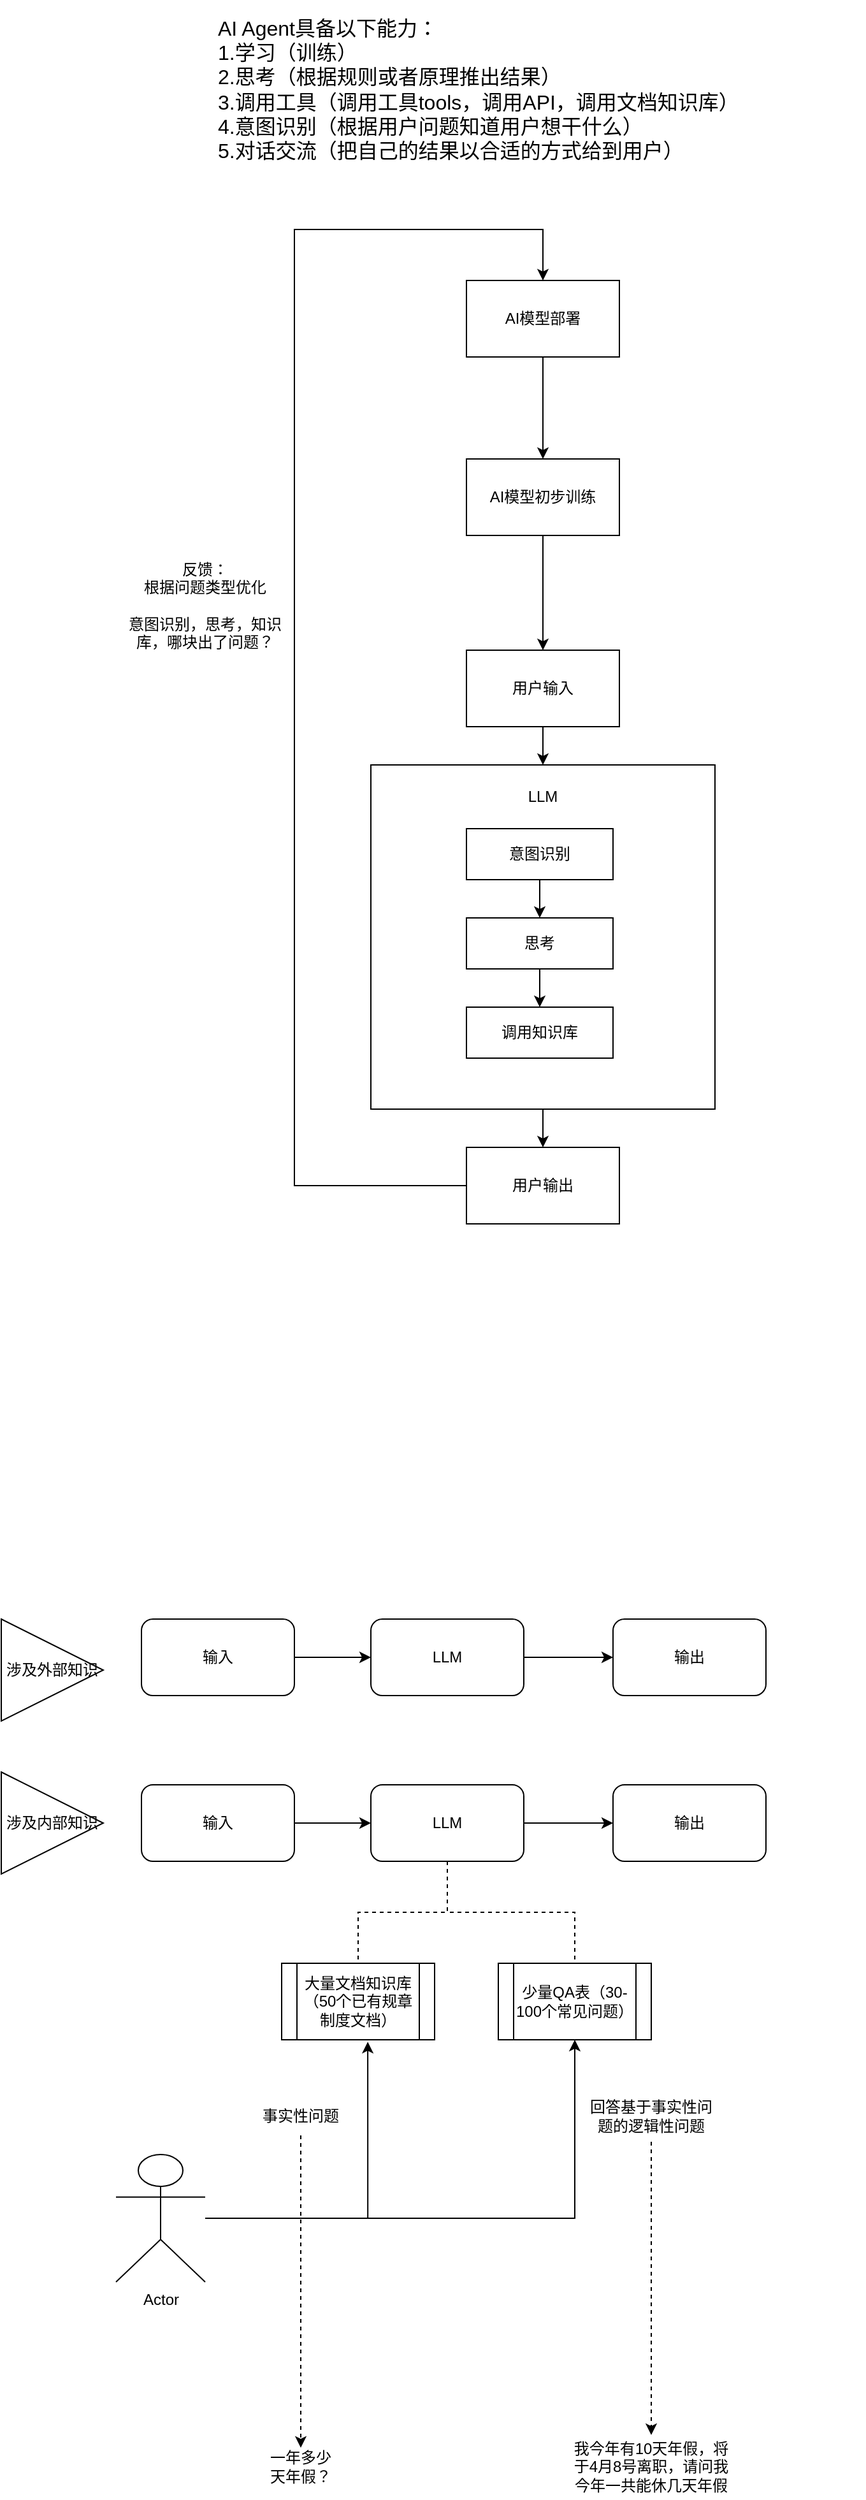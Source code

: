 <mxfile version="26.1.0">
  <diagram name="Page-1" id="NKZV0u-XmWMsblAn6XCs">
    <mxGraphModel dx="1050" dy="1638" grid="1" gridSize="10" guides="1" tooltips="1" connect="1" arrows="1" fold="1" page="1" pageScale="1" pageWidth="850" pageHeight="1100" math="0" shadow="0">
      <root>
        <mxCell id="0" />
        <mxCell id="1" parent="0" />
        <mxCell id="DHAD0DQj11gXxvnmwGJB-51" style="edgeStyle=orthogonalEdgeStyle;rounded=0;orthogonalLoop=1;jettySize=auto;html=1;" edge="1" parent="1" source="DHAD0DQj11gXxvnmwGJB-44" target="DHAD0DQj11gXxvnmwGJB-50">
          <mxGeometry relative="1" as="geometry" />
        </mxCell>
        <mxCell id="DHAD0DQj11gXxvnmwGJB-44" value="" style="rounded=0;whiteSpace=wrap;html=1;" vertex="1" parent="1">
          <mxGeometry x="290" y="-490" width="270" height="270" as="geometry" />
        </mxCell>
        <mxCell id="DHAD0DQj11gXxvnmwGJB-4" style="edgeStyle=orthogonalEdgeStyle;rounded=0;orthogonalLoop=1;jettySize=auto;html=1;entryX=0;entryY=0.5;entryDx=0;entryDy=0;" edge="1" parent="1" source="DHAD0DQj11gXxvnmwGJB-1" target="DHAD0DQj11gXxvnmwGJB-2">
          <mxGeometry relative="1" as="geometry" />
        </mxCell>
        <mxCell id="DHAD0DQj11gXxvnmwGJB-1" value="输入" style="rounded=1;whiteSpace=wrap;html=1;" vertex="1" parent="1">
          <mxGeometry x="110" y="180" width="120" height="60" as="geometry" />
        </mxCell>
        <mxCell id="DHAD0DQj11gXxvnmwGJB-5" style="edgeStyle=orthogonalEdgeStyle;rounded=0;orthogonalLoop=1;jettySize=auto;html=1;" edge="1" parent="1" source="DHAD0DQj11gXxvnmwGJB-2" target="DHAD0DQj11gXxvnmwGJB-3">
          <mxGeometry relative="1" as="geometry" />
        </mxCell>
        <mxCell id="DHAD0DQj11gXxvnmwGJB-2" value="LLM" style="rounded=1;whiteSpace=wrap;html=1;" vertex="1" parent="1">
          <mxGeometry x="290" y="180" width="120" height="60" as="geometry" />
        </mxCell>
        <mxCell id="DHAD0DQj11gXxvnmwGJB-3" value="输出" style="rounded=1;whiteSpace=wrap;html=1;" vertex="1" parent="1">
          <mxGeometry x="480" y="180" width="120" height="60" as="geometry" />
        </mxCell>
        <mxCell id="DHAD0DQj11gXxvnmwGJB-7" style="edgeStyle=orthogonalEdgeStyle;rounded=0;orthogonalLoop=1;jettySize=auto;html=1;entryX=0;entryY=0.5;entryDx=0;entryDy=0;" edge="1" parent="1" source="DHAD0DQj11gXxvnmwGJB-8" target="DHAD0DQj11gXxvnmwGJB-10">
          <mxGeometry relative="1" as="geometry" />
        </mxCell>
        <mxCell id="DHAD0DQj11gXxvnmwGJB-8" value="输入" style="rounded=1;whiteSpace=wrap;html=1;" vertex="1" parent="1">
          <mxGeometry x="110" y="310" width="120" height="60" as="geometry" />
        </mxCell>
        <mxCell id="DHAD0DQj11gXxvnmwGJB-9" style="edgeStyle=orthogonalEdgeStyle;rounded=0;orthogonalLoop=1;jettySize=auto;html=1;" edge="1" parent="1" source="DHAD0DQj11gXxvnmwGJB-10" target="DHAD0DQj11gXxvnmwGJB-11">
          <mxGeometry relative="1" as="geometry" />
        </mxCell>
        <mxCell id="DHAD0DQj11gXxvnmwGJB-18" style="edgeStyle=orthogonalEdgeStyle;rounded=0;orthogonalLoop=1;jettySize=auto;html=1;entryX=0.5;entryY=0;entryDx=0;entryDy=0;dashed=1;endArrow=none;startFill=0;" edge="1" parent="1" source="DHAD0DQj11gXxvnmwGJB-10" target="DHAD0DQj11gXxvnmwGJB-17">
          <mxGeometry relative="1" as="geometry" />
        </mxCell>
        <mxCell id="DHAD0DQj11gXxvnmwGJB-20" style="edgeStyle=orthogonalEdgeStyle;rounded=0;orthogonalLoop=1;jettySize=auto;html=1;dashed=1;endArrow=none;startFill=0;" edge="1" parent="1" source="DHAD0DQj11gXxvnmwGJB-10" target="DHAD0DQj11gXxvnmwGJB-19">
          <mxGeometry relative="1" as="geometry" />
        </mxCell>
        <mxCell id="DHAD0DQj11gXxvnmwGJB-10" value="LLM" style="rounded=1;whiteSpace=wrap;html=1;" vertex="1" parent="1">
          <mxGeometry x="290" y="310" width="120" height="60" as="geometry" />
        </mxCell>
        <mxCell id="DHAD0DQj11gXxvnmwGJB-11" value="输出" style="rounded=1;whiteSpace=wrap;html=1;" vertex="1" parent="1">
          <mxGeometry x="480" y="310" width="120" height="60" as="geometry" />
        </mxCell>
        <mxCell id="DHAD0DQj11gXxvnmwGJB-17" value="大量文档知识库（50个已有规章制度文档）" style="shape=process;whiteSpace=wrap;html=1;backgroundOutline=1;" vertex="1" parent="1">
          <mxGeometry x="220" y="450" width="120" height="60" as="geometry" />
        </mxCell>
        <mxCell id="DHAD0DQj11gXxvnmwGJB-19" value="少量QA表（30-100个常见问题）" style="shape=process;whiteSpace=wrap;html=1;backgroundOutline=1;" vertex="1" parent="1">
          <mxGeometry x="390" y="450" width="120" height="60" as="geometry" />
        </mxCell>
        <mxCell id="DHAD0DQj11gXxvnmwGJB-26" style="edgeStyle=orthogonalEdgeStyle;rounded=0;orthogonalLoop=1;jettySize=auto;html=1;entryX=0.5;entryY=1;entryDx=0;entryDy=0;" edge="1" parent="1" source="DHAD0DQj11gXxvnmwGJB-21" target="DHAD0DQj11gXxvnmwGJB-19">
          <mxGeometry relative="1" as="geometry" />
        </mxCell>
        <mxCell id="DHAD0DQj11gXxvnmwGJB-21" value="Actor" style="shape=umlActor;verticalLabelPosition=bottom;verticalAlign=top;html=1;outlineConnect=0;" vertex="1" parent="1">
          <mxGeometry x="90" y="600" width="70" height="100" as="geometry" />
        </mxCell>
        <mxCell id="DHAD0DQj11gXxvnmwGJB-23" style="edgeStyle=orthogonalEdgeStyle;rounded=0;orthogonalLoop=1;jettySize=auto;html=1;entryX=0.563;entryY=1.027;entryDx=0;entryDy=0;entryPerimeter=0;" edge="1" parent="1" source="DHAD0DQj11gXxvnmwGJB-21" target="DHAD0DQj11gXxvnmwGJB-17">
          <mxGeometry relative="1" as="geometry" />
        </mxCell>
        <mxCell id="DHAD0DQj11gXxvnmwGJB-28" style="edgeStyle=orthogonalEdgeStyle;rounded=0;orthogonalLoop=1;jettySize=auto;html=1;dashed=1;" edge="1" parent="1" source="DHAD0DQj11gXxvnmwGJB-24" target="DHAD0DQj11gXxvnmwGJB-27">
          <mxGeometry relative="1" as="geometry" />
        </mxCell>
        <mxCell id="DHAD0DQj11gXxvnmwGJB-24" value="事实性问题" style="text;html=1;align=center;verticalAlign=middle;whiteSpace=wrap;rounded=0;" vertex="1" parent="1">
          <mxGeometry x="190" y="555" width="90" height="30" as="geometry" />
        </mxCell>
        <mxCell id="DHAD0DQj11gXxvnmwGJB-30" style="edgeStyle=orthogonalEdgeStyle;rounded=0;orthogonalLoop=1;jettySize=auto;html=1;dashed=1;" edge="1" parent="1" source="DHAD0DQj11gXxvnmwGJB-25" target="DHAD0DQj11gXxvnmwGJB-29">
          <mxGeometry relative="1" as="geometry" />
        </mxCell>
        <mxCell id="DHAD0DQj11gXxvnmwGJB-25" value="回答基于事实性问题的逻辑性问题" style="text;html=1;align=center;verticalAlign=middle;whiteSpace=wrap;rounded=0;" vertex="1" parent="1">
          <mxGeometry x="460" y="550" width="100" height="40" as="geometry" />
        </mxCell>
        <mxCell id="DHAD0DQj11gXxvnmwGJB-27" value="一年多少天年假？" style="text;html=1;align=center;verticalAlign=middle;whiteSpace=wrap;rounded=0;" vertex="1" parent="1">
          <mxGeometry x="205" y="830" width="60" height="30" as="geometry" />
        </mxCell>
        <mxCell id="DHAD0DQj11gXxvnmwGJB-29" value="我今年有10天年假，将于4月8号离职，请问我今年一共能休几天年假" style="text;html=1;align=center;verticalAlign=middle;whiteSpace=wrap;rounded=0;" vertex="1" parent="1">
          <mxGeometry x="445" y="820" width="130" height="50" as="geometry" />
        </mxCell>
        <mxCell id="DHAD0DQj11gXxvnmwGJB-31" value="涉及外部知识" style="triangle;whiteSpace=wrap;html=1;" vertex="1" parent="1">
          <mxGeometry y="180" width="80" height="80" as="geometry" />
        </mxCell>
        <mxCell id="DHAD0DQj11gXxvnmwGJB-32" value="涉及内部知识" style="triangle;whiteSpace=wrap;html=1;" vertex="1" parent="1">
          <mxGeometry y="300" width="80" height="80" as="geometry" />
        </mxCell>
        <mxCell id="DHAD0DQj11gXxvnmwGJB-34" value="&lt;font style=&quot;font-size: 16px;&quot;&gt;AI Agent具备以下能力：&lt;/font&gt;&lt;div&gt;&lt;font style=&quot;font-size: 16px;&quot;&gt;1.学习（训练）&amp;nbsp;&lt;/font&gt;&lt;/div&gt;&lt;div&gt;&lt;font style=&quot;font-size: 16px;&quot;&gt;2.思考（根据规则或者原理推出结果）&lt;/font&gt;&lt;/div&gt;&lt;div&gt;&lt;font style=&quot;font-size: 16px;&quot;&gt;3.调用工具（调用工具tools，调用API，调用文档知识库）&lt;/font&gt;&lt;/div&gt;&lt;div&gt;&lt;font style=&quot;font-size: 16px;&quot;&gt;4.意图识别（根据用户问题知道用户想干什么）&lt;/font&gt;&lt;/div&gt;&lt;div&gt;&lt;font style=&quot;font-size: 16px;&quot;&gt;5.对话交流（把自己的结果以合适的方式给到用户）&lt;/font&gt;&lt;/div&gt;" style="text;html=1;align=left;verticalAlign=middle;whiteSpace=wrap;rounded=0;" vertex="1" parent="1">
          <mxGeometry x="167.5" y="-1090" width="510" height="140" as="geometry" />
        </mxCell>
        <mxCell id="DHAD0DQj11gXxvnmwGJB-53" style="edgeStyle=orthogonalEdgeStyle;rounded=0;orthogonalLoop=1;jettySize=auto;html=1;entryX=0.5;entryY=0;entryDx=0;entryDy=0;" edge="1" parent="1" source="DHAD0DQj11gXxvnmwGJB-35" target="DHAD0DQj11gXxvnmwGJB-38">
          <mxGeometry relative="1" as="geometry" />
        </mxCell>
        <mxCell id="DHAD0DQj11gXxvnmwGJB-35" value="AI模型初步训练" style="rounded=0;whiteSpace=wrap;html=1;" vertex="1" parent="1">
          <mxGeometry x="365" y="-730" width="120" height="60" as="geometry" />
        </mxCell>
        <mxCell id="DHAD0DQj11gXxvnmwGJB-52" style="edgeStyle=orthogonalEdgeStyle;rounded=0;orthogonalLoop=1;jettySize=auto;html=1;entryX=0.5;entryY=0;entryDx=0;entryDy=0;" edge="1" parent="1" source="DHAD0DQj11gXxvnmwGJB-38" target="DHAD0DQj11gXxvnmwGJB-44">
          <mxGeometry relative="1" as="geometry" />
        </mxCell>
        <mxCell id="DHAD0DQj11gXxvnmwGJB-38" value="用户输入" style="rounded=0;whiteSpace=wrap;html=1;" vertex="1" parent="1">
          <mxGeometry x="365" y="-580" width="120" height="60" as="geometry" />
        </mxCell>
        <mxCell id="DHAD0DQj11gXxvnmwGJB-48" style="edgeStyle=orthogonalEdgeStyle;rounded=0;orthogonalLoop=1;jettySize=auto;html=1;" edge="1" parent="1" source="DHAD0DQj11gXxvnmwGJB-41" target="DHAD0DQj11gXxvnmwGJB-46">
          <mxGeometry relative="1" as="geometry" />
        </mxCell>
        <mxCell id="DHAD0DQj11gXxvnmwGJB-41" value="意图识别" style="rounded=0;whiteSpace=wrap;html=1;" vertex="1" parent="1">
          <mxGeometry x="365" y="-440" width="115" height="40" as="geometry" />
        </mxCell>
        <mxCell id="DHAD0DQj11gXxvnmwGJB-45" value="LLM" style="text;html=1;align=center;verticalAlign=middle;whiteSpace=wrap;rounded=0;" vertex="1" parent="1">
          <mxGeometry x="395" y="-480" width="60" height="30" as="geometry" />
        </mxCell>
        <mxCell id="DHAD0DQj11gXxvnmwGJB-49" style="edgeStyle=orthogonalEdgeStyle;rounded=0;orthogonalLoop=1;jettySize=auto;html=1;entryX=0.5;entryY=0;entryDx=0;entryDy=0;" edge="1" parent="1" source="DHAD0DQj11gXxvnmwGJB-46" target="DHAD0DQj11gXxvnmwGJB-47">
          <mxGeometry relative="1" as="geometry" />
        </mxCell>
        <mxCell id="DHAD0DQj11gXxvnmwGJB-46" value="思考" style="rounded=0;whiteSpace=wrap;html=1;" vertex="1" parent="1">
          <mxGeometry x="365" y="-370" width="115" height="40" as="geometry" />
        </mxCell>
        <mxCell id="DHAD0DQj11gXxvnmwGJB-47" value="调用知识库" style="rounded=0;whiteSpace=wrap;html=1;" vertex="1" parent="1">
          <mxGeometry x="365" y="-300" width="115" height="40" as="geometry" />
        </mxCell>
        <mxCell id="DHAD0DQj11gXxvnmwGJB-57" style="edgeStyle=orthogonalEdgeStyle;rounded=0;orthogonalLoop=1;jettySize=auto;html=1;entryX=0.5;entryY=0;entryDx=0;entryDy=0;" edge="1" parent="1" source="DHAD0DQj11gXxvnmwGJB-50" target="DHAD0DQj11gXxvnmwGJB-54">
          <mxGeometry relative="1" as="geometry">
            <Array as="points">
              <mxPoint x="230" y="-160" />
              <mxPoint x="230" y="-910" />
              <mxPoint x="425" y="-910" />
            </Array>
          </mxGeometry>
        </mxCell>
        <mxCell id="DHAD0DQj11gXxvnmwGJB-50" value="用户输出" style="rounded=0;whiteSpace=wrap;html=1;" vertex="1" parent="1">
          <mxGeometry x="365" y="-190" width="120" height="60" as="geometry" />
        </mxCell>
        <mxCell id="DHAD0DQj11gXxvnmwGJB-55" style="edgeStyle=orthogonalEdgeStyle;rounded=0;orthogonalLoop=1;jettySize=auto;html=1;" edge="1" parent="1" source="DHAD0DQj11gXxvnmwGJB-54" target="DHAD0DQj11gXxvnmwGJB-35">
          <mxGeometry relative="1" as="geometry" />
        </mxCell>
        <mxCell id="DHAD0DQj11gXxvnmwGJB-54" value="AI模型部署" style="rounded=0;whiteSpace=wrap;html=1;" vertex="1" parent="1">
          <mxGeometry x="365" y="-870" width="120" height="60" as="geometry" />
        </mxCell>
        <mxCell id="DHAD0DQj11gXxvnmwGJB-58" value="反馈：&lt;br&gt;根据问题类型优化&lt;div&gt;&lt;br&gt;意图识别，思考，知识库，哪块出了问题？&lt;/div&gt;" style="text;html=1;align=center;verticalAlign=middle;whiteSpace=wrap;rounded=0;" vertex="1" parent="1">
          <mxGeometry x="90" y="-700" width="140" height="170" as="geometry" />
        </mxCell>
      </root>
    </mxGraphModel>
  </diagram>
</mxfile>
